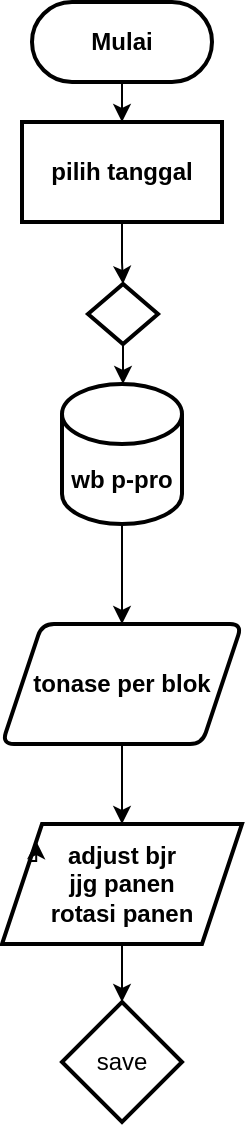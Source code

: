 <mxfile version="21.0.2" type="github">
  <diagram id="kgpKYQtTHZ0yAKxKKP6v" name="Page-1">
    <mxGraphModel dx="1900" dy="573" grid="1" gridSize="10" guides="1" tooltips="1" connect="1" arrows="1" fold="1" page="1" pageScale="1" pageWidth="850" pageHeight="1100" math="0" shadow="0">
      <root>
        <mxCell id="0" />
        <mxCell id="1" parent="0" />
        <mxCell id="kYcXn-ktY3dIuvGyuri_-66" value="Mulai" style="rounded=1;whiteSpace=wrap;html=1;arcSize=50;strokeWidth=2;fontStyle=1;" vertex="1" parent="1">
          <mxGeometry x="-795" y="20" width="90" height="40" as="geometry" />
        </mxCell>
        <mxCell id="kYcXn-ktY3dIuvGyuri_-67" value="" style="edgeStyle=orthogonalEdgeStyle;rounded=0;orthogonalLoop=1;jettySize=auto;html=1;" edge="1" parent="1" source="kYcXn-ktY3dIuvGyuri_-68" target="kYcXn-ktY3dIuvGyuri_-70">
          <mxGeometry relative="1" as="geometry" />
        </mxCell>
        <mxCell id="kYcXn-ktY3dIuvGyuri_-68" value="pilih tanggal" style="rounded=1;whiteSpace=wrap;html=1;strokeWidth=2;arcSize=0;fontStyle=1;" vertex="1" parent="1">
          <mxGeometry x="-800" y="80" width="100" height="50" as="geometry" />
        </mxCell>
        <mxCell id="kYcXn-ktY3dIuvGyuri_-69" style="edgeStyle=orthogonalEdgeStyle;rounded=0;orthogonalLoop=1;jettySize=auto;html=1;exitX=0.5;exitY=1;exitDx=0;exitDy=0;entryX=0.5;entryY=0;entryDx=0;entryDy=0;" edge="1" parent="1" source="kYcXn-ktY3dIuvGyuri_-66" target="kYcXn-ktY3dIuvGyuri_-68">
          <mxGeometry relative="1" as="geometry" />
        </mxCell>
        <mxCell id="kYcXn-ktY3dIuvGyuri_-70" value="" style="rhombus;whiteSpace=wrap;html=1;rounded=1;strokeWidth=2;arcSize=0;fontStyle=1;" vertex="1" parent="1">
          <mxGeometry x="-767" y="161" width="35" height="30" as="geometry" />
        </mxCell>
        <mxCell id="kYcXn-ktY3dIuvGyuri_-72" value="wb p-pro" style="shape=cylinder3;whiteSpace=wrap;html=1;boundedLbl=1;backgroundOutline=1;size=15;strokeWidth=2;rounded=1;arcSize=12;fontStyle=1;" vertex="1" parent="1">
          <mxGeometry x="-780" y="211" width="60" height="70" as="geometry" />
        </mxCell>
        <mxCell id="kYcXn-ktY3dIuvGyuri_-93" style="edgeStyle=orthogonalEdgeStyle;rounded=0;orthogonalLoop=1;jettySize=auto;html=1;exitX=0.5;exitY=1;exitDx=0;exitDy=0;entryX=0.5;entryY=0;entryDx=0;entryDy=0;" edge="1" parent="1" source="kYcXn-ktY3dIuvGyuri_-75" target="kYcXn-ktY3dIuvGyuri_-80">
          <mxGeometry relative="1" as="geometry" />
        </mxCell>
        <mxCell id="kYcXn-ktY3dIuvGyuri_-75" value="tonase per blok &lt;br&gt;" style="shape=parallelogram;perimeter=parallelogramPerimeter;whiteSpace=wrap;html=1;fixedSize=1;strokeWidth=2;rounded=1;arcSize=12;fontStyle=1;" vertex="1" parent="1">
          <mxGeometry x="-810" y="331" width="120" height="60" as="geometry" />
        </mxCell>
        <mxCell id="kYcXn-ktY3dIuvGyuri_-76" style="edgeStyle=orthogonalEdgeStyle;rounded=0;orthogonalLoop=1;jettySize=auto;html=1;entryX=0.5;entryY=0;entryDx=0;entryDy=0;" edge="1" parent="1" source="kYcXn-ktY3dIuvGyuri_-72" target="kYcXn-ktY3dIuvGyuri_-75">
          <mxGeometry relative="1" as="geometry" />
        </mxCell>
        <mxCell id="kYcXn-ktY3dIuvGyuri_-77" style="edgeStyle=orthogonalEdgeStyle;rounded=0;orthogonalLoop=1;jettySize=auto;html=1;entryX=0.5;entryY=0;entryDx=0;entryDy=0;entryPerimeter=0;" edge="1" parent="1" source="kYcXn-ktY3dIuvGyuri_-70" target="kYcXn-ktY3dIuvGyuri_-72">
          <mxGeometry relative="1" as="geometry" />
        </mxCell>
        <mxCell id="kYcXn-ktY3dIuvGyuri_-89" style="edgeStyle=orthogonalEdgeStyle;rounded=0;orthogonalLoop=1;jettySize=auto;html=1;exitX=0.5;exitY=1;exitDx=0;exitDy=0;entryX=0.5;entryY=0;entryDx=0;entryDy=0;entryPerimeter=0;" edge="1" parent="1" source="kYcXn-ktY3dIuvGyuri_-80" target="kYcXn-ktY3dIuvGyuri_-85">
          <mxGeometry relative="1" as="geometry" />
        </mxCell>
        <mxCell id="kYcXn-ktY3dIuvGyuri_-80" value="adjust bjr&lt;br&gt;jjg panen&lt;br&gt;rotasi panen&lt;br&gt;" style="shape=parallelogram;perimeter=parallelogramPerimeter;whiteSpace=wrap;html=1;fixedSize=1;strokeWidth=2;rounded=1;arcSize=0;fontStyle=1;" vertex="1" parent="1">
          <mxGeometry x="-810" y="431" width="120" height="60" as="geometry" />
        </mxCell>
        <mxCell id="kYcXn-ktY3dIuvGyuri_-85" value="save" style="strokeWidth=2;html=1;shape=mxgraph.flowchart.decision;whiteSpace=wrap;" vertex="1" parent="1">
          <mxGeometry x="-780" y="520" width="60" height="60" as="geometry" />
        </mxCell>
        <mxCell id="kYcXn-ktY3dIuvGyuri_-90" style="edgeStyle=orthogonalEdgeStyle;rounded=0;orthogonalLoop=1;jettySize=auto;html=1;exitX=0;exitY=0.25;exitDx=0;exitDy=0;entryX=0;entryY=0;entryDx=0;entryDy=0;" edge="1" parent="1" source="kYcXn-ktY3dIuvGyuri_-80" target="kYcXn-ktY3dIuvGyuri_-80">
          <mxGeometry relative="1" as="geometry" />
        </mxCell>
      </root>
    </mxGraphModel>
  </diagram>
</mxfile>

